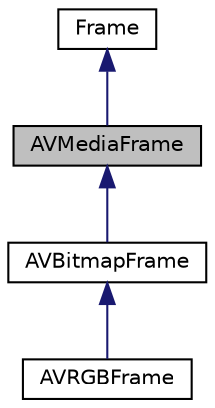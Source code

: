 digraph "AVMediaFrame"
{
  edge [fontname="Helvetica",fontsize="10",labelfontname="Helvetica",labelfontsize="10"];
  node [fontname="Helvetica",fontsize="10",shape=record];
  Node0 [label="AVMediaFrame",height=0.2,width=0.4,color="black", fillcolor="grey75", style="filled", fontcolor="black"];
  Node1 -> Node0 [dir="back",color="midnightblue",fontsize="10",style="solid",fontname="Helvetica"];
  Node1 [label="Frame",height=0.2,width=0.4,color="black", fillcolor="white", style="filled",URL="$classFrame.html",tooltip="Frame: An abstract queueable class. "];
  Node0 -> Node2 [dir="back",color="midnightblue",fontsize="10",style="solid",fontname="Helvetica"];
  Node2 [label="AVBitmapFrame",height=0.2,width=0.4,color="black", fillcolor="white", style="filled",URL="$classAVBitmapFrame.html",tooltip="Decoded YUV/RGB frame in FFMpeg format. "];
  Node2 -> Node3 [dir="back",color="midnightblue",fontsize="10",style="solid",fontname="Helvetica"];
  Node3 [label="AVRGBFrame",height=0.2,width=0.4,color="black", fillcolor="white", style="filled",URL="$classAVRGBFrame.html",tooltip="Decoded RGB frame in FFMpeg format. "];
}
